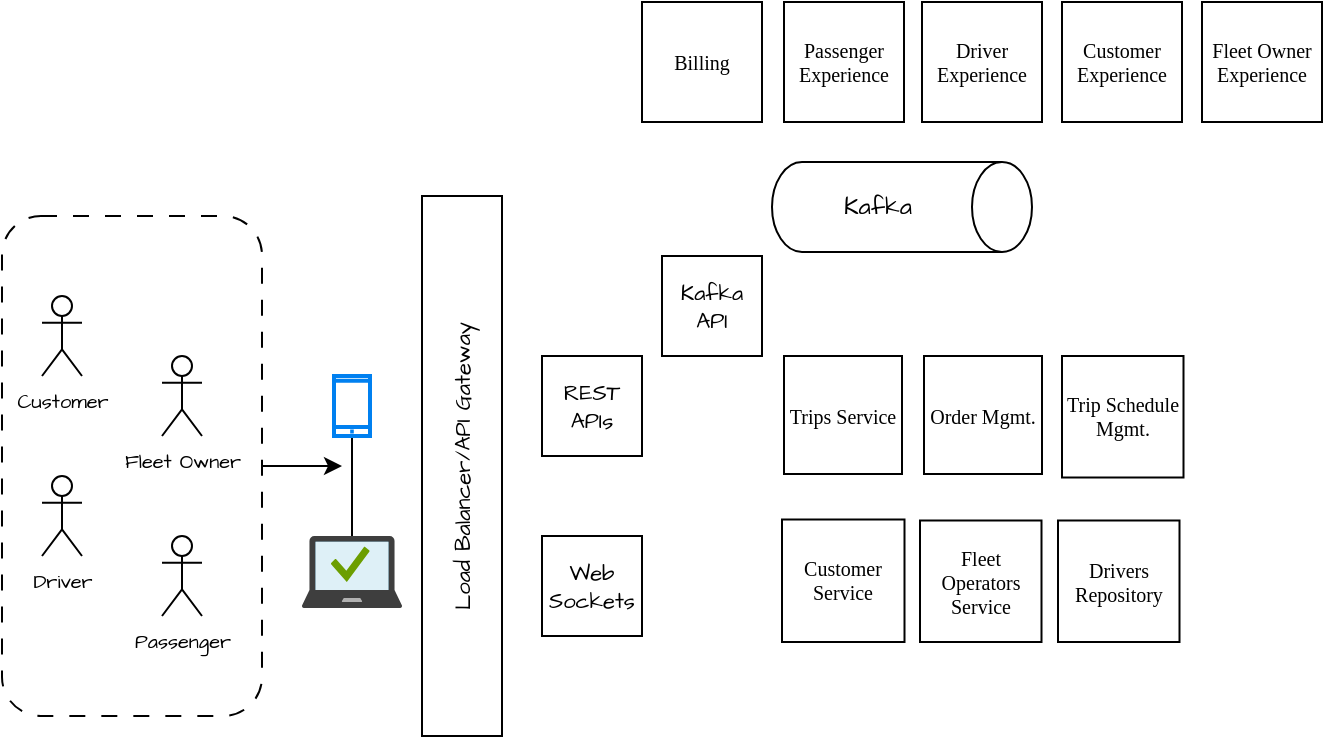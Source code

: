 <mxfile version="21.3.5" type="github">
  <diagram name="Page-1" id="V92ixg-0RAFTT22dOkgu">
    <mxGraphModel dx="1027" dy="570" grid="1" gridSize="10" guides="1" tooltips="1" connect="1" arrows="1" fold="1" page="1" pageScale="1" pageWidth="850" pageHeight="1100" math="0" shadow="0">
      <root>
        <mxCell id="0" />
        <mxCell id="1" parent="0" />
        <mxCell id="XAgePhCk2vM__aNo4kLR-15" style="edgeStyle=orthogonalEdgeStyle;rounded=0;orthogonalLoop=1;jettySize=auto;html=1;exitX=1;exitY=0.5;exitDx=0;exitDy=0;fontSize=10;" edge="1" parent="1" source="XAgePhCk2vM__aNo4kLR-14">
          <mxGeometry relative="1" as="geometry">
            <mxPoint x="190" y="372" as="targetPoint" />
          </mxGeometry>
        </mxCell>
        <mxCell id="XAgePhCk2vM__aNo4kLR-14" value="" style="rounded=1;whiteSpace=wrap;html=1;dashed=1;dashPattern=8 8;fontFamily=Architects Daughter;fontSource=https%3A%2F%2Ffonts.googleapis.com%2Fcss%3Ffamily%3DArchitects%2BDaughter;" vertex="1" parent="1">
          <mxGeometry x="20" y="247" width="130" height="250" as="geometry" />
        </mxCell>
        <mxCell id="XAgePhCk2vM__aNo4kLR-3" value="Customer" style="shape=umlActor;verticalLabelPosition=bottom;verticalAlign=top;html=1;outlineConnect=0;fontFamily=Architects Daughter;fontSource=https%3A%2F%2Ffonts.googleapis.com%2Fcss%3Ffamily%3DArchitects%2BDaughter;fontSize=10;" vertex="1" parent="1">
          <mxGeometry x="40" y="287" width="20" height="40" as="geometry" />
        </mxCell>
        <mxCell id="XAgePhCk2vM__aNo4kLR-16" value="" style="edgeStyle=orthogonalEdgeStyle;rounded=0;orthogonalLoop=1;jettySize=auto;html=1;strokeColor=default;endArrow=none;endFill=0;fontSize=10;" edge="1" parent="1" source="XAgePhCk2vM__aNo4kLR-4" target="XAgePhCk2vM__aNo4kLR-5">
          <mxGeometry relative="1" as="geometry" />
        </mxCell>
        <mxCell id="XAgePhCk2vM__aNo4kLR-4" value="" style="html=1;verticalLabelPosition=bottom;align=center;labelBackgroundColor=#ffffff;verticalAlign=top;strokeWidth=2;strokeColor=#0080F0;shadow=0;dashed=0;shape=mxgraph.ios7.icons.smartphone;fontSize=10;" vertex="1" parent="1">
          <mxGeometry x="186" y="327" width="18" height="30" as="geometry" />
        </mxCell>
        <mxCell id="XAgePhCk2vM__aNo4kLR-5" value="" style="image;sketch=0;aspect=fixed;html=1;points=[];align=center;fontSize=10;image=img/lib/mscae/Managed_Desktop.svg;" vertex="1" parent="1">
          <mxGeometry x="170" y="407" width="50" height="36" as="geometry" />
        </mxCell>
        <mxCell id="XAgePhCk2vM__aNo4kLR-9" value="Driver" style="shape=umlActor;verticalLabelPosition=bottom;verticalAlign=top;html=1;outlineConnect=0;fontFamily=Architects Daughter;fontSource=https%3A%2F%2Ffonts.googleapis.com%2Fcss%3Ffamily%3DArchitects%2BDaughter;fontSize=10;" vertex="1" parent="1">
          <mxGeometry x="40" y="377" width="20" height="40" as="geometry" />
        </mxCell>
        <mxCell id="XAgePhCk2vM__aNo4kLR-11" value="Fleet Owner" style="shape=umlActor;verticalLabelPosition=bottom;verticalAlign=top;html=1;outlineConnect=0;fontFamily=Architects Daughter;fontSource=https%3A%2F%2Ffonts.googleapis.com%2Fcss%3Ffamily%3DArchitects%2BDaughter;fontSize=10;" vertex="1" parent="1">
          <mxGeometry x="100" y="317" width="20" height="40" as="geometry" />
        </mxCell>
        <mxCell id="XAgePhCk2vM__aNo4kLR-12" value="Passenger" style="shape=umlActor;verticalLabelPosition=bottom;verticalAlign=top;html=1;outlineConnect=0;fontFamily=Architects Daughter;fontSource=https%3A%2F%2Ffonts.googleapis.com%2Fcss%3Ffamily%3DArchitects%2BDaughter;fontSize=10;" vertex="1" parent="1">
          <mxGeometry x="100" y="407" width="20" height="40" as="geometry" />
        </mxCell>
        <mxCell id="XAgePhCk2vM__aNo4kLR-17" value="Load Balancer/API Gateway" style="rounded=0;whiteSpace=wrap;html=1;horizontal=0;verticalAlign=middle;fontFamily=Architects Daughter;fontSource=https%3A%2F%2Ffonts.googleapis.com%2Fcss%3Ffamily%3DArchitects%2BDaughter;fontStyle=0;fontSize=11;" vertex="1" parent="1">
          <mxGeometry x="230" y="237" width="40" height="270" as="geometry" />
        </mxCell>
        <mxCell id="XAgePhCk2vM__aNo4kLR-18" value="REST APIs" style="whiteSpace=wrap;html=1;aspect=fixed;fontFamily=Architects Daughter;fontSource=https%3A%2F%2Ffonts.googleapis.com%2Fcss%3Ffamily%3DArchitects%2BDaughter;fontSize=11;" vertex="1" parent="1">
          <mxGeometry x="290" y="317" width="50" height="50" as="geometry" />
        </mxCell>
        <mxCell id="XAgePhCk2vM__aNo4kLR-19" value="Web Sockets" style="whiteSpace=wrap;html=1;aspect=fixed;fontFamily=Architects Daughter;fontSource=https%3A%2F%2Ffonts.googleapis.com%2Fcss%3Ffamily%3DArchitects%2BDaughter;fontSize=11;" vertex="1" parent="1">
          <mxGeometry x="290" y="407" width="50" height="50" as="geometry" />
        </mxCell>
        <mxCell id="XAgePhCk2vM__aNo4kLR-20" value="Kafka API" style="whiteSpace=wrap;html=1;aspect=fixed;fontFamily=Architects Daughter;fontSource=https%3A%2F%2Ffonts.googleapis.com%2Fcss%3Ffamily%3DArchitects%2BDaughter;fontSize=11;" vertex="1" parent="1">
          <mxGeometry x="350" y="267" width="50" height="50" as="geometry" />
        </mxCell>
        <mxCell id="XAgePhCk2vM__aNo4kLR-21" value="Kafka" style="shape=cylinder3;whiteSpace=wrap;html=1;boundedLbl=1;backgroundOutline=1;size=15;direction=south;fontFamily=Architects Daughter;fontSource=https%3A%2F%2Ffonts.googleapis.com%2Fcss%3Ffamily%3DArchitects%2BDaughter;" vertex="1" parent="1">
          <mxGeometry x="405" y="220" width="130" height="45" as="geometry" />
        </mxCell>
        <mxCell id="XAgePhCk2vM__aNo4kLR-27" value="Customer Service" style="whiteSpace=wrap;html=1;aspect=fixed;fontFamily=Verdana;fontSize=10;fontStyle=0" vertex="1" parent="1">
          <mxGeometry x="410" y="398.75" width="61.25" height="61.25" as="geometry" />
        </mxCell>
        <mxCell id="XAgePhCk2vM__aNo4kLR-31" value="Fleet Operators Service" style="whiteSpace=wrap;html=1;aspect=fixed;fontFamily=Verdana;fontSize=10;" vertex="1" parent="1">
          <mxGeometry x="479" y="399.25" width="60.75" height="60.75" as="geometry" />
        </mxCell>
        <mxCell id="XAgePhCk2vM__aNo4kLR-35" value="Drivers Repository" style="whiteSpace=wrap;html=1;aspect=fixed;fontFamily=Verdana;fontSize=10;" vertex="1" parent="1">
          <mxGeometry x="548" y="399.25" width="60.75" height="60.75" as="geometry" />
        </mxCell>
        <mxCell id="XAgePhCk2vM__aNo4kLR-42" value="Passenger Experience" style="whiteSpace=wrap;html=1;aspect=fixed;fontFamily=Verdana;fontSize=10;" vertex="1" parent="1">
          <mxGeometry x="411" y="140" width="60" height="60" as="geometry" />
        </mxCell>
        <mxCell id="XAgePhCk2vM__aNo4kLR-46" value="Driver Experience" style="whiteSpace=wrap;html=1;aspect=fixed;fontFamily=Verdana;fontSize=10;" vertex="1" parent="1">
          <mxGeometry x="480" y="140" width="60" height="60" as="geometry" />
        </mxCell>
        <mxCell id="XAgePhCk2vM__aNo4kLR-50" value="Customer Experience" style="whiteSpace=wrap;html=1;aspect=fixed;fontFamily=Verdana;fontSize=10;" vertex="1" parent="1">
          <mxGeometry x="550" y="140" width="60" height="60" as="geometry" />
        </mxCell>
        <mxCell id="XAgePhCk2vM__aNo4kLR-54" value="Trips Service" style="whiteSpace=wrap;html=1;aspect=fixed;fontFamily=Verdana;fontSize=10;" vertex="1" parent="1">
          <mxGeometry x="411" y="317" width="59" height="59" as="geometry" />
        </mxCell>
        <mxCell id="XAgePhCk2vM__aNo4kLR-55" value="Fleet Owner Experience" style="whiteSpace=wrap;html=1;aspect=fixed;fontFamily=Verdana;fontSize=10;" vertex="1" parent="1">
          <mxGeometry x="620" y="140" width="60" height="60" as="geometry" />
        </mxCell>
        <mxCell id="XAgePhCk2vM__aNo4kLR-56" value="Order Mgmt." style="whiteSpace=wrap;html=1;aspect=fixed;fontFamily=Verdana;fontSize=10;" vertex="1" parent="1">
          <mxGeometry x="481" y="317" width="59" height="59" as="geometry" />
        </mxCell>
        <mxCell id="XAgePhCk2vM__aNo4kLR-57" value="Billing" style="whiteSpace=wrap;html=1;aspect=fixed;fontFamily=Verdana;fontSize=10;" vertex="1" parent="1">
          <mxGeometry x="340" y="140" width="60" height="60" as="geometry" />
        </mxCell>
        <mxCell id="XAgePhCk2vM__aNo4kLR-58" value="Trip Schedule Mgmt." style="whiteSpace=wrap;html=1;aspect=fixed;fontFamily=Verdana;fontSize=10;" vertex="1" parent="1">
          <mxGeometry x="550" y="317" width="60.75" height="60.75" as="geometry" />
        </mxCell>
      </root>
    </mxGraphModel>
  </diagram>
</mxfile>
